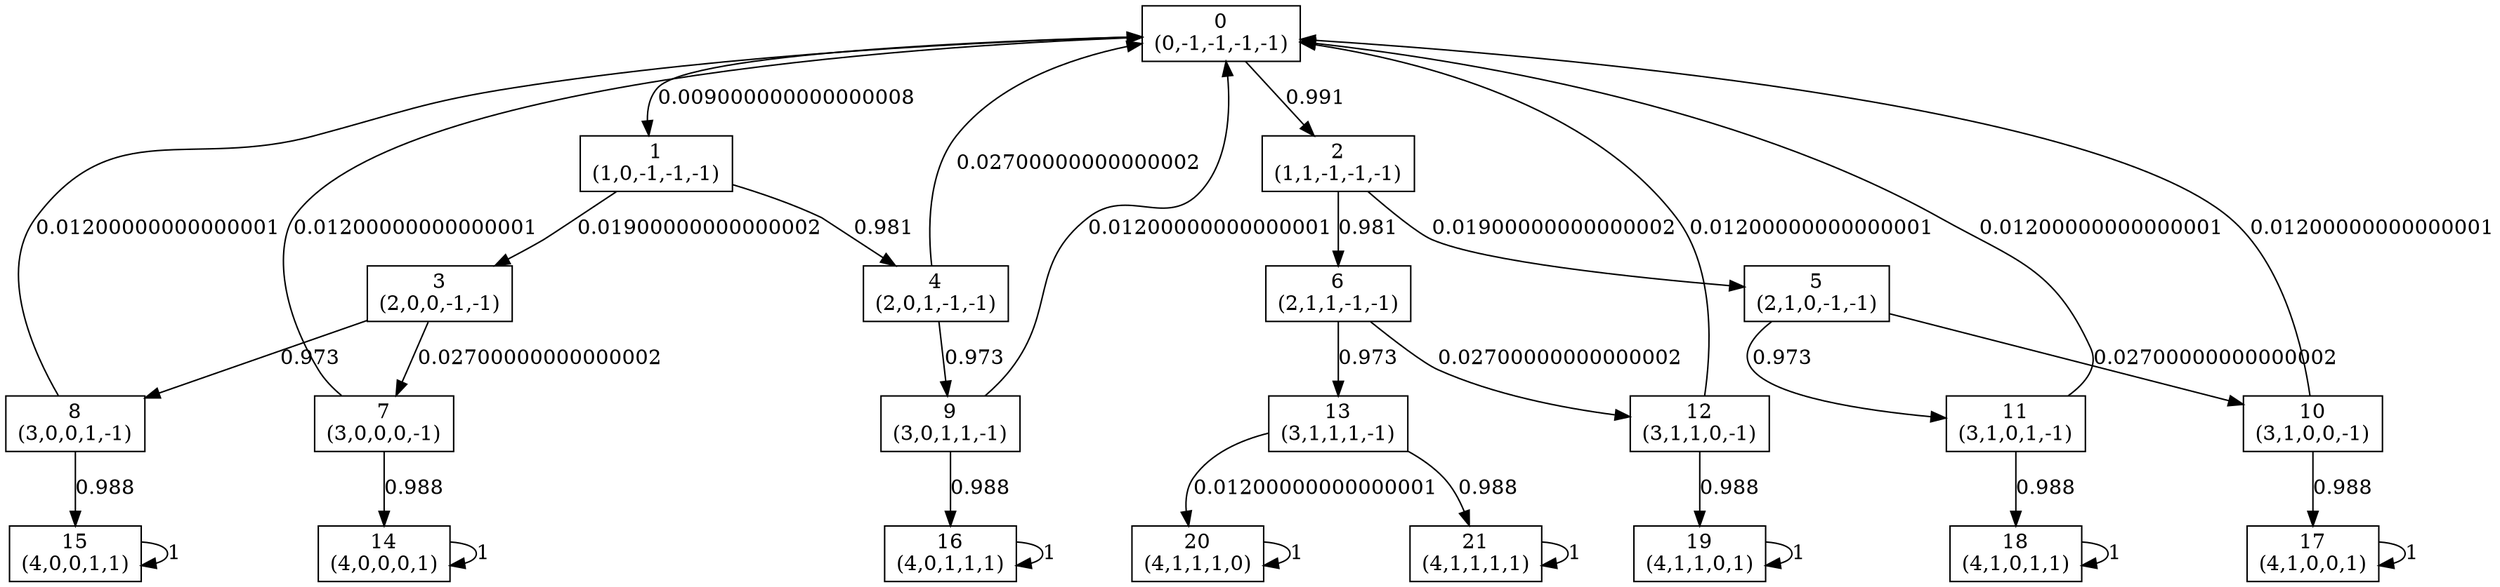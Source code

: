 digraph P {
node [shape=box];
0 -> 1 [ label="0.009000000000000008" ];
0 -> 2 [ label="0.991" ];
1 -> 3 [ label="0.01900000000000002" ];
1 -> 4 [ label="0.981" ];
2 -> 5 [ label="0.01900000000000002" ];
2 -> 6 [ label="0.981" ];
3 -> 7 [ label="0.02700000000000002" ];
3 -> 8 [ label="0.973" ];
4 -> 0 [ label="0.02700000000000002" ];
4 -> 9 [ label="0.973" ];
5 -> 10 [ label="0.02700000000000002" ];
5 -> 11 [ label="0.973" ];
6 -> 12 [ label="0.02700000000000002" ];
6 -> 13 [ label="0.973" ];
7 -> 0 [ label="0.01200000000000001" ];
7 -> 14 [ label="0.988" ];
8 -> 0 [ label="0.01200000000000001" ];
8 -> 15 [ label="0.988" ];
9 -> 0 [ label="0.01200000000000001" ];
9 -> 16 [ label="0.988" ];
10 -> 0 [ label="0.01200000000000001" ];
10 -> 17 [ label="0.988" ];
11 -> 0 [ label="0.01200000000000001" ];
11 -> 18 [ label="0.988" ];
12 -> 0 [ label="0.01200000000000001" ];
12 -> 19 [ label="0.988" ];
13 -> 20 [ label="0.01200000000000001" ];
13 -> 21 [ label="0.988" ];
14 -> 14 [ label="1" ];
15 -> 15 [ label="1" ];
16 -> 16 [ label="1" ];
17 -> 17 [ label="1" ];
18 -> 18 [ label="1" ];
19 -> 19 [ label="1" ];
20 -> 20 [ label="1" ];
21 -> 21 [ label="1" ];
0 [label="0\n(0,-1,-1,-1,-1)"];
1 [label="1\n(1,0,-1,-1,-1)"];
2 [label="2\n(1,1,-1,-1,-1)"];
3 [label="3\n(2,0,0,-1,-1)"];
4 [label="4\n(2,0,1,-1,-1)"];
5 [label="5\n(2,1,0,-1,-1)"];
6 [label="6\n(2,1,1,-1,-1)"];
7 [label="7\n(3,0,0,0,-1)"];
8 [label="8\n(3,0,0,1,-1)"];
9 [label="9\n(3,0,1,1,-1)"];
10 [label="10\n(3,1,0,0,-1)"];
11 [label="11\n(3,1,0,1,-1)"];
12 [label="12\n(3,1,1,0,-1)"];
13 [label="13\n(3,1,1,1,-1)"];
14 [label="14\n(4,0,0,0,1)"];
15 [label="15\n(4,0,0,1,1)"];
16 [label="16\n(4,0,1,1,1)"];
17 [label="17\n(4,1,0,0,1)"];
18 [label="18\n(4,1,0,1,1)"];
19 [label="19\n(4,1,1,0,1)"];
20 [label="20\n(4,1,1,1,0)"];
21 [label="21\n(4,1,1,1,1)"];
}
